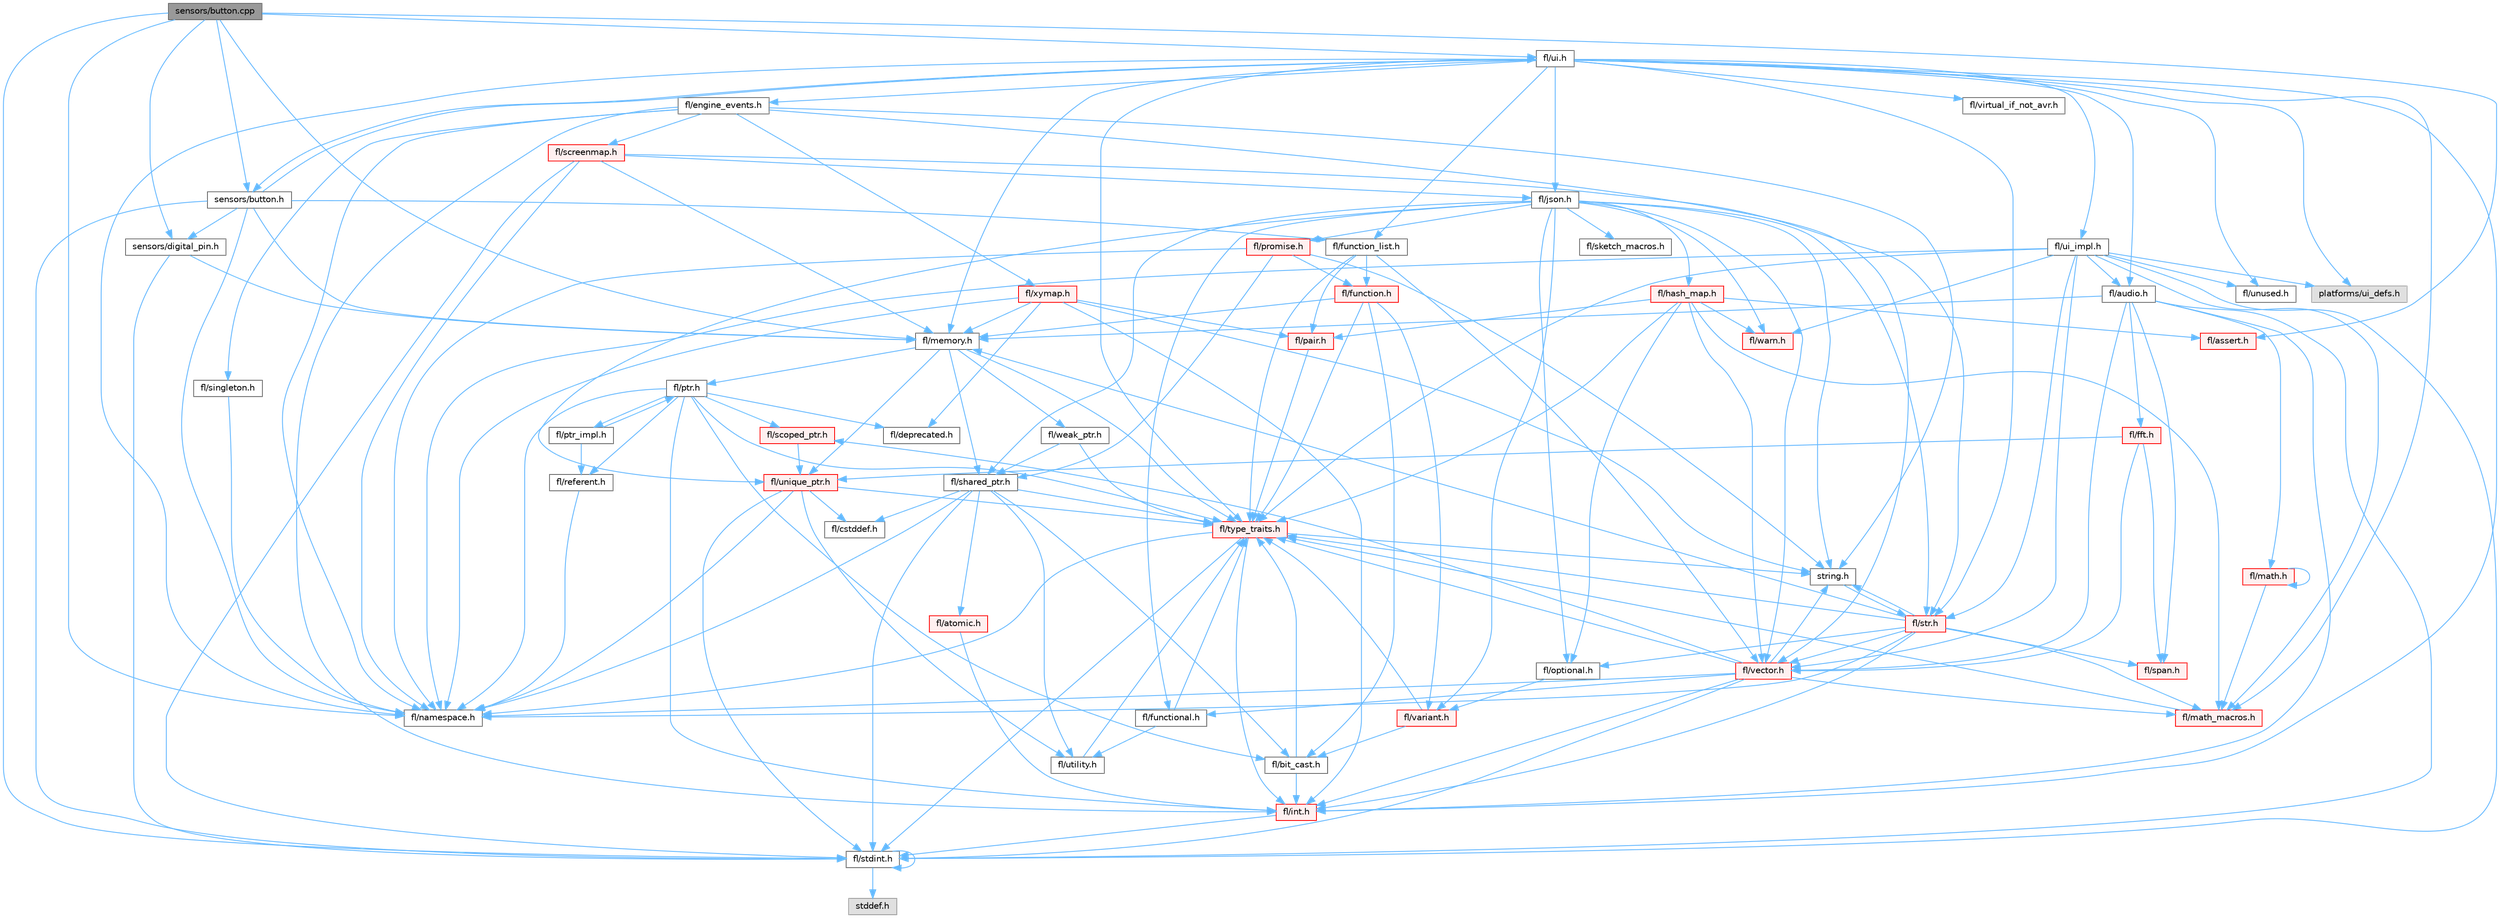 digraph "sensors/button.cpp"
{
 // INTERACTIVE_SVG=YES
 // LATEX_PDF_SIZE
  bgcolor="transparent";
  edge [fontname=Helvetica,fontsize=10,labelfontname=Helvetica,labelfontsize=10];
  node [fontname=Helvetica,fontsize=10,shape=box,height=0.2,width=0.4];
  Node1 [id="Node000001",label="sensors/button.cpp",height=0.2,width=0.4,color="gray40", fillcolor="grey60", style="filled", fontcolor="black",tooltip=" "];
  Node1 -> Node2 [id="edge1_Node000001_Node000002",color="steelblue1",style="solid",tooltip=" "];
  Node2 [id="Node000002",label="fl/stdint.h",height=0.2,width=0.4,color="grey40", fillcolor="white", style="filled",URL="$df/dd8/stdint_8h.html",tooltip=" "];
  Node2 -> Node3 [id="edge2_Node000002_Node000003",color="steelblue1",style="solid",tooltip=" "];
  Node3 [id="Node000003",label="stddef.h",height=0.2,width=0.4,color="grey60", fillcolor="#E0E0E0", style="filled",tooltip=" "];
  Node2 -> Node2 [id="edge3_Node000002_Node000002",color="steelblue1",style="solid",tooltip=" "];
  Node1 -> Node4 [id="edge4_Node000001_Node000004",color="steelblue1",style="solid",tooltip=" "];
  Node4 [id="Node000004",label="fl/memory.h",height=0.2,width=0.4,color="grey40", fillcolor="white", style="filled",URL="$dc/d18/memory_8h.html",tooltip=" "];
  Node4 -> Node5 [id="edge5_Node000004_Node000005",color="steelblue1",style="solid",tooltip=" "];
  Node5 [id="Node000005",label="fl/ptr.h",height=0.2,width=0.4,color="grey40", fillcolor="white", style="filled",URL="$dd/d98/ptr_8h.html",tooltip=" "];
  Node5 -> Node6 [id="edge6_Node000005_Node000006",color="steelblue1",style="solid",tooltip=" "];
  Node6 [id="Node000006",label="fl/namespace.h",height=0.2,width=0.4,color="grey40", fillcolor="white", style="filled",URL="$df/d2a/namespace_8h.html",tooltip="Implements the FastLED namespace macros."];
  Node5 -> Node7 [id="edge7_Node000005_Node000007",color="steelblue1",style="solid",tooltip=" "];
  Node7 [id="Node000007",label="fl/scoped_ptr.h",height=0.2,width=0.4,color="red", fillcolor="#FFF0F0", style="filled",URL="$d0/d44/scoped__ptr_8h.html",tooltip=" "];
  Node7 -> Node8 [id="edge8_Node000007_Node000008",color="steelblue1",style="solid",tooltip=" "];
  Node8 [id="Node000008",label="fl/unique_ptr.h",height=0.2,width=0.4,color="red", fillcolor="#FFF0F0", style="filled",URL="$da/d4b/unique__ptr_8h.html",tooltip=" "];
  Node8 -> Node6 [id="edge9_Node000008_Node000006",color="steelblue1",style="solid",tooltip=" "];
  Node8 -> Node9 [id="edge10_Node000008_Node000009",color="steelblue1",style="solid",tooltip=" "];
  Node9 [id="Node000009",label="fl/type_traits.h",height=0.2,width=0.4,color="red", fillcolor="#FFF0F0", style="filled",URL="$df/d63/type__traits_8h.html",tooltip=" "];
  Node9 -> Node10 [id="edge11_Node000009_Node000010",color="steelblue1",style="solid",tooltip=" "];
  Node10 [id="Node000010",label="string.h",height=0.2,width=0.4,color="grey40", fillcolor="white", style="filled",URL="$da/d66/string_8h.html",tooltip=" "];
  Node10 -> Node11 [id="edge12_Node000010_Node000011",color="steelblue1",style="solid",tooltip=" "];
  Node11 [id="Node000011",label="fl/str.h",height=0.2,width=0.4,color="red", fillcolor="#FFF0F0", style="filled",URL="$d1/d93/str_8h.html",tooltip=" "];
  Node11 -> Node12 [id="edge13_Node000011_Node000012",color="steelblue1",style="solid",tooltip=" "];
  Node12 [id="Node000012",label="fl/int.h",height=0.2,width=0.4,color="red", fillcolor="#FFF0F0", style="filled",URL="$d3/d7e/int_8h.html",tooltip=" "];
  Node12 -> Node2 [id="edge14_Node000012_Node000002",color="steelblue1",style="solid",tooltip=" "];
  Node11 -> Node10 [id="edge15_Node000011_Node000010",color="steelblue1",style="solid",tooltip=" "];
  Node11 -> Node19 [id="edge16_Node000011_Node000019",color="steelblue1",style="solid",tooltip=" "];
  Node19 [id="Node000019",label="fl/math_macros.h",height=0.2,width=0.4,color="red", fillcolor="#FFF0F0", style="filled",URL="$d8/db8/math__macros_8h.html",tooltip=" "];
  Node19 -> Node9 [id="edge17_Node000019_Node000009",color="steelblue1",style="solid",tooltip=" "];
  Node11 -> Node6 [id="edge18_Node000011_Node000006",color="steelblue1",style="solid",tooltip=" "];
  Node11 -> Node4 [id="edge19_Node000011_Node000004",color="steelblue1",style="solid",tooltip=" "];
  Node11 -> Node22 [id="edge20_Node000011_Node000022",color="steelblue1",style="solid",tooltip=" "];
  Node22 [id="Node000022",label="fl/optional.h",height=0.2,width=0.4,color="grey40", fillcolor="white", style="filled",URL="$dc/d62/optional_8h.html",tooltip=" "];
  Node22 -> Node23 [id="edge21_Node000022_Node000023",color="steelblue1",style="solid",tooltip=" "];
  Node23 [id="Node000023",label="fl/variant.h",height=0.2,width=0.4,color="red", fillcolor="#FFF0F0", style="filled",URL="$d6/d10/variant_8h.html",tooltip=" "];
  Node23 -> Node9 [id="edge22_Node000023_Node000009",color="steelblue1",style="solid",tooltip=" "];
  Node23 -> Node25 [id="edge23_Node000023_Node000025",color="steelblue1",style="solid",tooltip=" "];
  Node25 [id="Node000025",label="fl/bit_cast.h",height=0.2,width=0.4,color="grey40", fillcolor="white", style="filled",URL="$df/d72/bit__cast_8h.html",tooltip=" "];
  Node25 -> Node9 [id="edge24_Node000025_Node000009",color="steelblue1",style="solid",tooltip=" "];
  Node25 -> Node12 [id="edge25_Node000025_Node000012",color="steelblue1",style="solid",tooltip=" "];
  Node11 -> Node9 [id="edge26_Node000011_Node000009",color="steelblue1",style="solid",tooltip=" "];
  Node11 -> Node26 [id="edge27_Node000011_Node000026",color="steelblue1",style="solid",tooltip=" "];
  Node26 [id="Node000026",label="fl/vector.h",height=0.2,width=0.4,color="red", fillcolor="#FFF0F0", style="filled",URL="$d6/d68/vector_8h.html",tooltip=" "];
  Node26 -> Node2 [id="edge28_Node000026_Node000002",color="steelblue1",style="solid",tooltip=" "];
  Node26 -> Node12 [id="edge29_Node000026_Node000012",color="steelblue1",style="solid",tooltip=" "];
  Node26 -> Node10 [id="edge30_Node000026_Node000010",color="steelblue1",style="solid",tooltip=" "];
  Node26 -> Node27 [id="edge31_Node000026_Node000027",color="steelblue1",style="solid",tooltip=" "];
  Node27 [id="Node000027",label="fl/functional.h",height=0.2,width=0.4,color="grey40", fillcolor="white", style="filled",URL="$d8/dea/functional_8h.html",tooltip=" "];
  Node27 -> Node9 [id="edge32_Node000027_Node000009",color="steelblue1",style="solid",tooltip=" "];
  Node27 -> Node28 [id="edge33_Node000027_Node000028",color="steelblue1",style="solid",tooltip=" "];
  Node28 [id="Node000028",label="fl/utility.h",height=0.2,width=0.4,color="grey40", fillcolor="white", style="filled",URL="$d5/d47/utility_8h.html",tooltip=" "];
  Node28 -> Node9 [id="edge34_Node000028_Node000009",color="steelblue1",style="solid",tooltip=" "];
  Node26 -> Node19 [id="edge35_Node000026_Node000019",color="steelblue1",style="solid",tooltip=" "];
  Node26 -> Node6 [id="edge36_Node000026_Node000006",color="steelblue1",style="solid",tooltip=" "];
  Node26 -> Node7 [id="edge37_Node000026_Node000007",color="steelblue1",style="solid",tooltip=" "];
  Node26 -> Node9 [id="edge38_Node000026_Node000009",color="steelblue1",style="solid",tooltip=" "];
  Node11 -> Node39 [id="edge39_Node000011_Node000039",color="steelblue1",style="solid",tooltip=" "];
  Node39 [id="Node000039",label="fl/span.h",height=0.2,width=0.4,color="red", fillcolor="#FFF0F0", style="filled",URL="$d4/d7a/span_8h.html",tooltip=" "];
  Node9 -> Node2 [id="edge40_Node000009_Node000002",color="steelblue1",style="solid",tooltip=" "];
  Node9 -> Node6 [id="edge41_Node000009_Node000006",color="steelblue1",style="solid",tooltip=" "];
  Node9 -> Node12 [id="edge42_Node000009_Node000012",color="steelblue1",style="solid",tooltip=" "];
  Node8 -> Node28 [id="edge43_Node000008_Node000028",color="steelblue1",style="solid",tooltip=" "];
  Node8 -> Node2 [id="edge44_Node000008_Node000002",color="steelblue1",style="solid",tooltip=" "];
  Node8 -> Node41 [id="edge45_Node000008_Node000041",color="steelblue1",style="solid",tooltip=" "];
  Node41 [id="Node000041",label="fl/cstddef.h",height=0.2,width=0.4,color="grey40", fillcolor="white", style="filled",URL="$d7/d84/cstddef_8h.html",tooltip=" "];
  Node5 -> Node9 [id="edge46_Node000005_Node000009",color="steelblue1",style="solid",tooltip=" "];
  Node5 -> Node44 [id="edge47_Node000005_Node000044",color="steelblue1",style="solid",tooltip=" "];
  Node44 [id="Node000044",label="fl/referent.h",height=0.2,width=0.4,color="grey40", fillcolor="white", style="filled",URL="$da/d18/referent_8h.html",tooltip=" "];
  Node44 -> Node6 [id="edge48_Node000044_Node000006",color="steelblue1",style="solid",tooltip=" "];
  Node5 -> Node25 [id="edge49_Node000005_Node000025",color="steelblue1",style="solid",tooltip=" "];
  Node5 -> Node12 [id="edge50_Node000005_Node000012",color="steelblue1",style="solid",tooltip=" "];
  Node5 -> Node43 [id="edge51_Node000005_Node000043",color="steelblue1",style="solid",tooltip=" "];
  Node43 [id="Node000043",label="fl/deprecated.h",height=0.2,width=0.4,color="grey40", fillcolor="white", style="filled",URL="$d4/dce/deprecated_8h.html",tooltip=" "];
  Node5 -> Node45 [id="edge52_Node000005_Node000045",color="steelblue1",style="solid",tooltip=" "];
  Node45 [id="Node000045",label="fl/ptr_impl.h",height=0.2,width=0.4,color="grey40", fillcolor="white", style="filled",URL="$d5/d94/ptr__impl_8h.html",tooltip=" "];
  Node45 -> Node5 [id="edge53_Node000045_Node000005",color="steelblue1",style="solid",tooltip=" "];
  Node45 -> Node44 [id="edge54_Node000045_Node000044",color="steelblue1",style="solid",tooltip=" "];
  Node4 -> Node46 [id="edge55_Node000004_Node000046",color="steelblue1",style="solid",tooltip=" "];
  Node46 [id="Node000046",label="fl/shared_ptr.h",height=0.2,width=0.4,color="grey40", fillcolor="white", style="filled",URL="$df/d6a/shared__ptr_8h.html",tooltip=" "];
  Node46 -> Node6 [id="edge56_Node000046_Node000006",color="steelblue1",style="solid",tooltip=" "];
  Node46 -> Node9 [id="edge57_Node000046_Node000009",color="steelblue1",style="solid",tooltip=" "];
  Node46 -> Node28 [id="edge58_Node000046_Node000028",color="steelblue1",style="solid",tooltip=" "];
  Node46 -> Node2 [id="edge59_Node000046_Node000002",color="steelblue1",style="solid",tooltip=" "];
  Node46 -> Node41 [id="edge60_Node000046_Node000041",color="steelblue1",style="solid",tooltip=" "];
  Node46 -> Node25 [id="edge61_Node000046_Node000025",color="steelblue1",style="solid",tooltip=" "];
  Node46 -> Node47 [id="edge62_Node000046_Node000047",color="steelblue1",style="solid",tooltip=" "];
  Node47 [id="Node000047",label="fl/atomic.h",height=0.2,width=0.4,color="red", fillcolor="#FFF0F0", style="filled",URL="$dd/d02/atomic_8h.html",tooltip=" "];
  Node47 -> Node12 [id="edge63_Node000047_Node000012",color="steelblue1",style="solid",tooltip=" "];
  Node4 -> Node49 [id="edge64_Node000004_Node000049",color="steelblue1",style="solid",tooltip=" "];
  Node49 [id="Node000049",label="fl/weak_ptr.h",height=0.2,width=0.4,color="grey40", fillcolor="white", style="filled",URL="$dc/db4/weak__ptr_8h.html",tooltip=" "];
  Node49 -> Node46 [id="edge65_Node000049_Node000046",color="steelblue1",style="solid",tooltip=" "];
  Node49 -> Node9 [id="edge66_Node000049_Node000009",color="steelblue1",style="solid",tooltip=" "];
  Node4 -> Node8 [id="edge67_Node000004_Node000008",color="steelblue1",style="solid",tooltip=" "];
  Node4 -> Node9 [id="edge68_Node000004_Node000009",color="steelblue1",style="solid",tooltip=" "];
  Node1 -> Node50 [id="edge69_Node000001_Node000050",color="steelblue1",style="solid",tooltip=" "];
  Node50 [id="Node000050",label="fl/ui.h",height=0.2,width=0.4,color="grey40", fillcolor="white", style="filled",URL="$d9/d3b/ui_8h.html",tooltip=" "];
  Node50 -> Node6 [id="edge70_Node000050_Node000006",color="steelblue1",style="solid",tooltip=" "];
  Node50 -> Node4 [id="edge71_Node000050_Node000004",color="steelblue1",style="solid",tooltip=" "];
  Node50 -> Node51 [id="edge72_Node000050_Node000051",color="steelblue1",style="solid",tooltip=" "];
  Node51 [id="Node000051",label="fl/json.h",height=0.2,width=0.4,color="grey40", fillcolor="white", style="filled",URL="$d7/d91/fl_2json_8h.html",tooltip="FastLED's Elegant JSON Library: fl::Json"];
  Node51 -> Node10 [id="edge73_Node000051_Node000010",color="steelblue1",style="solid",tooltip=" "];
  Node51 -> Node26 [id="edge74_Node000051_Node000026",color="steelblue1",style="solid",tooltip=" "];
  Node51 -> Node52 [id="edge75_Node000051_Node000052",color="steelblue1",style="solid",tooltip=" "];
  Node52 [id="Node000052",label="fl/hash_map.h",height=0.2,width=0.4,color="red", fillcolor="#FFF0F0", style="filled",URL="$d6/d13/hash__map_8h.html",tooltip=" "];
  Node52 -> Node53 [id="edge76_Node000052_Node000053",color="steelblue1",style="solid",tooltip=" "];
  Node53 [id="Node000053",label="fl/assert.h",height=0.2,width=0.4,color="red", fillcolor="#FFF0F0", style="filled",URL="$dc/da7/assert_8h.html",tooltip=" "];
  Node52 -> Node22 [id="edge77_Node000052_Node000022",color="steelblue1",style="solid",tooltip=" "];
  Node52 -> Node56 [id="edge78_Node000052_Node000056",color="steelblue1",style="solid",tooltip=" "];
  Node56 [id="Node000056",label="fl/pair.h",height=0.2,width=0.4,color="red", fillcolor="#FFF0F0", style="filled",URL="$d3/d41/pair_8h.html",tooltip=" "];
  Node56 -> Node9 [id="edge79_Node000056_Node000009",color="steelblue1",style="solid",tooltip=" "];
  Node52 -> Node9 [id="edge80_Node000052_Node000009",color="steelblue1",style="solid",tooltip=" "];
  Node52 -> Node26 [id="edge81_Node000052_Node000026",color="steelblue1",style="solid",tooltip=" "];
  Node52 -> Node57 [id="edge82_Node000052_Node000057",color="steelblue1",style="solid",tooltip=" "];
  Node57 [id="Node000057",label="fl/warn.h",height=0.2,width=0.4,color="red", fillcolor="#FFF0F0", style="filled",URL="$de/d77/warn_8h.html",tooltip=" "];
  Node52 -> Node19 [id="edge83_Node000052_Node000019",color="steelblue1",style="solid",tooltip=" "];
  Node51 -> Node23 [id="edge84_Node000051_Node000023",color="steelblue1",style="solid",tooltip=" "];
  Node51 -> Node22 [id="edge85_Node000051_Node000022",color="steelblue1",style="solid",tooltip=" "];
  Node51 -> Node8 [id="edge86_Node000051_Node000008",color="steelblue1",style="solid",tooltip=" "];
  Node51 -> Node46 [id="edge87_Node000051_Node000046",color="steelblue1",style="solid",tooltip=" "];
  Node51 -> Node27 [id="edge88_Node000051_Node000027",color="steelblue1",style="solid",tooltip=" "];
  Node51 -> Node11 [id="edge89_Node000051_Node000011",color="steelblue1",style="solid",tooltip=" "];
  Node51 -> Node69 [id="edge90_Node000051_Node000069",color="steelblue1",style="solid",tooltip=" "];
  Node69 [id="Node000069",label="fl/promise.h",height=0.2,width=0.4,color="red", fillcolor="#FFF0F0", style="filled",URL="$d6/d17/promise_8h.html",tooltip="Promise-based fluent API for FastLED - standalone async primitives."];
  Node69 -> Node6 [id="edge91_Node000069_Node000006",color="steelblue1",style="solid",tooltip=" "];
  Node69 -> Node70 [id="edge92_Node000069_Node000070",color="steelblue1",style="solid",tooltip=" "];
  Node70 [id="Node000070",label="fl/function.h",height=0.2,width=0.4,color="red", fillcolor="#FFF0F0", style="filled",URL="$dd/d67/function_8h.html",tooltip=" "];
  Node70 -> Node4 [id="edge93_Node000070_Node000004",color="steelblue1",style="solid",tooltip=" "];
  Node70 -> Node9 [id="edge94_Node000070_Node000009",color="steelblue1",style="solid",tooltip=" "];
  Node70 -> Node23 [id="edge95_Node000070_Node000023",color="steelblue1",style="solid",tooltip=" "];
  Node70 -> Node25 [id="edge96_Node000070_Node000025",color="steelblue1",style="solid",tooltip=" "];
  Node69 -> Node10 [id="edge97_Node000069_Node000010",color="steelblue1",style="solid",tooltip=" "];
  Node69 -> Node46 [id="edge98_Node000069_Node000046",color="steelblue1",style="solid",tooltip=" "];
  Node51 -> Node57 [id="edge99_Node000051_Node000057",color="steelblue1",style="solid",tooltip=" "];
  Node51 -> Node68 [id="edge100_Node000051_Node000068",color="steelblue1",style="solid",tooltip=" "];
  Node68 [id="Node000068",label="fl/sketch_macros.h",height=0.2,width=0.4,color="grey40", fillcolor="white", style="filled",URL="$d1/dbc/sketch__macros_8h.html",tooltip=" "];
  Node50 -> Node11 [id="edge101_Node000050_Node000011",color="steelblue1",style="solid",tooltip=" "];
  Node50 -> Node12 [id="edge102_Node000050_Node000012",color="steelblue1",style="solid",tooltip=" "];
  Node50 -> Node71 [id="edge103_Node000050_Node000071",color="steelblue1",style="solid",tooltip=" "];
  Node71 [id="Node000071",label="fl/audio.h",height=0.2,width=0.4,color="grey40", fillcolor="white", style="filled",URL="$da/d09/audio_8h.html",tooltip=" "];
  Node71 -> Node72 [id="edge104_Node000071_Node000072",color="steelblue1",style="solid",tooltip=" "];
  Node72 [id="Node000072",label="fl/fft.h",height=0.2,width=0.4,color="red", fillcolor="#FFF0F0", style="filled",URL="$d7/d76/fft_8h.html",tooltip=" "];
  Node72 -> Node8 [id="edge105_Node000072_Node000008",color="steelblue1",style="solid",tooltip=" "];
  Node72 -> Node39 [id="edge106_Node000072_Node000039",color="steelblue1",style="solid",tooltip=" "];
  Node72 -> Node26 [id="edge107_Node000072_Node000026",color="steelblue1",style="solid",tooltip=" "];
  Node71 -> Node15 [id="edge108_Node000071_Node000015",color="steelblue1",style="solid",tooltip=" "];
  Node15 [id="Node000015",label="fl/math.h",height=0.2,width=0.4,color="red", fillcolor="#FFF0F0", style="filled",URL="$df/db1/math_8h.html",tooltip=" "];
  Node15 -> Node15 [id="edge109_Node000015_Node000015",color="steelblue1",style="solid",tooltip=" "];
  Node15 -> Node19 [id="edge110_Node000015_Node000019",color="steelblue1",style="solid",tooltip=" "];
  Node71 -> Node4 [id="edge111_Node000071_Node000004",color="steelblue1",style="solid",tooltip=" "];
  Node71 -> Node39 [id="edge112_Node000071_Node000039",color="steelblue1",style="solid",tooltip=" "];
  Node71 -> Node26 [id="edge113_Node000071_Node000026",color="steelblue1",style="solid",tooltip=" "];
  Node71 -> Node12 [id="edge114_Node000071_Node000012",color="steelblue1",style="solid",tooltip=" "];
  Node71 -> Node2 [id="edge115_Node000071_Node000002",color="steelblue1",style="solid",tooltip=" "];
  Node50 -> Node73 [id="edge116_Node000050_Node000073",color="steelblue1",style="solid",tooltip=" "];
  Node73 [id="Node000073",label="fl/engine_events.h",height=0.2,width=0.4,color="grey40", fillcolor="white", style="filled",URL="$db/dc0/engine__events_8h.html",tooltip=" "];
  Node73 -> Node6 [id="edge117_Node000073_Node000006",color="steelblue1",style="solid",tooltip=" "];
  Node73 -> Node74 [id="edge118_Node000073_Node000074",color="steelblue1",style="solid",tooltip=" "];
  Node74 [id="Node000074",label="fl/screenmap.h",height=0.2,width=0.4,color="red", fillcolor="#FFF0F0", style="filled",URL="$d7/d97/screenmap_8h.html",tooltip=" "];
  Node74 -> Node2 [id="edge119_Node000074_Node000002",color="steelblue1",style="solid",tooltip=" "];
  Node74 -> Node4 [id="edge120_Node000074_Node000004",color="steelblue1",style="solid",tooltip=" "];
  Node74 -> Node6 [id="edge121_Node000074_Node000006",color="steelblue1",style="solid",tooltip=" "];
  Node74 -> Node11 [id="edge122_Node000074_Node000011",color="steelblue1",style="solid",tooltip=" "];
  Node74 -> Node51 [id="edge123_Node000074_Node000051",color="steelblue1",style="solid",tooltip=" "];
  Node73 -> Node83 [id="edge124_Node000073_Node000083",color="steelblue1",style="solid",tooltip=" "];
  Node83 [id="Node000083",label="fl/singleton.h",height=0.2,width=0.4,color="grey40", fillcolor="white", style="filled",URL="$d4/d0b/singleton_8h.html",tooltip=" "];
  Node83 -> Node6 [id="edge125_Node000083_Node000006",color="steelblue1",style="solid",tooltip=" "];
  Node73 -> Node26 [id="edge126_Node000073_Node000026",color="steelblue1",style="solid",tooltip=" "];
  Node73 -> Node84 [id="edge127_Node000073_Node000084",color="steelblue1",style="solid",tooltip=" "];
  Node84 [id="Node000084",label="fl/xymap.h",height=0.2,width=0.4,color="red", fillcolor="#FFF0F0", style="filled",URL="$da/d61/xymap_8h.html",tooltip=" "];
  Node84 -> Node12 [id="edge128_Node000084_Node000012",color="steelblue1",style="solid",tooltip=" "];
  Node84 -> Node6 [id="edge129_Node000084_Node000006",color="steelblue1",style="solid",tooltip=" "];
  Node84 -> Node56 [id="edge130_Node000084_Node000056",color="steelblue1",style="solid",tooltip=" "];
  Node84 -> Node10 [id="edge131_Node000084_Node000010",color="steelblue1",style="solid",tooltip=" "];
  Node84 -> Node4 [id="edge132_Node000084_Node000004",color="steelblue1",style="solid",tooltip=" "];
  Node84 -> Node43 [id="edge133_Node000084_Node000043",color="steelblue1",style="solid",tooltip=" "];
  Node73 -> Node10 [id="edge134_Node000073_Node000010",color="steelblue1",style="solid",tooltip=" "];
  Node73 -> Node12 [id="edge135_Node000073_Node000012",color="steelblue1",style="solid",tooltip=" "];
  Node50 -> Node86 [id="edge136_Node000050_Node000086",color="steelblue1",style="solid",tooltip=" "];
  Node86 [id="Node000086",label="fl/function_list.h",height=0.2,width=0.4,color="grey40", fillcolor="white", style="filled",URL="$d0/d64/function__list_8h.html",tooltip=" "];
  Node86 -> Node70 [id="edge137_Node000086_Node000070",color="steelblue1",style="solid",tooltip=" "];
  Node86 -> Node56 [id="edge138_Node000086_Node000056",color="steelblue1",style="solid",tooltip=" "];
  Node86 -> Node26 [id="edge139_Node000086_Node000026",color="steelblue1",style="solid",tooltip=" "];
  Node86 -> Node9 [id="edge140_Node000086_Node000009",color="steelblue1",style="solid",tooltip=" "];
  Node50 -> Node19 [id="edge141_Node000050_Node000019",color="steelblue1",style="solid",tooltip=" "];
  Node50 -> Node9 [id="edge142_Node000050_Node000009",color="steelblue1",style="solid",tooltip=" "];
  Node50 -> Node87 [id="edge143_Node000050_Node000087",color="steelblue1",style="solid",tooltip=" "];
  Node87 [id="Node000087",label="fl/ui_impl.h",height=0.2,width=0.4,color="grey40", fillcolor="white", style="filled",URL="$d6/dc0/ui__impl_8h.html",tooltip=" "];
  Node87 -> Node2 [id="edge144_Node000087_Node000002",color="steelblue1",style="solid",tooltip=" "];
  Node87 -> Node71 [id="edge145_Node000087_Node000071",color="steelblue1",style="solid",tooltip=" "];
  Node87 -> Node19 [id="edge146_Node000087_Node000019",color="steelblue1",style="solid",tooltip=" "];
  Node87 -> Node6 [id="edge147_Node000087_Node000006",color="steelblue1",style="solid",tooltip=" "];
  Node87 -> Node11 [id="edge148_Node000087_Node000011",color="steelblue1",style="solid",tooltip=" "];
  Node87 -> Node9 [id="edge149_Node000087_Node000009",color="steelblue1",style="solid",tooltip=" "];
  Node87 -> Node35 [id="edge150_Node000087_Node000035",color="steelblue1",style="solid",tooltip=" "];
  Node35 [id="Node000035",label="fl/unused.h",height=0.2,width=0.4,color="grey40", fillcolor="white", style="filled",URL="$d8/d4b/unused_8h.html",tooltip=" "];
  Node87 -> Node26 [id="edge151_Node000087_Node000026",color="steelblue1",style="solid",tooltip=" "];
  Node87 -> Node57 [id="edge152_Node000087_Node000057",color="steelblue1",style="solid",tooltip=" "];
  Node87 -> Node88 [id="edge153_Node000087_Node000088",color="steelblue1",style="solid",tooltip=" "];
  Node88 [id="Node000088",label="platforms/ui_defs.h",height=0.2,width=0.4,color="grey60", fillcolor="#E0E0E0", style="filled",tooltip=" "];
  Node50 -> Node35 [id="edge154_Node000050_Node000035",color="steelblue1",style="solid",tooltip=" "];
  Node50 -> Node88 [id="edge155_Node000050_Node000088",color="steelblue1",style="solid",tooltip=" "];
  Node50 -> Node89 [id="edge156_Node000050_Node000089",color="steelblue1",style="solid",tooltip=" "];
  Node89 [id="Node000089",label="sensors/button.h",height=0.2,width=0.4,color="grey40", fillcolor="white", style="filled",URL="$d7/d0e/button_8h.html",tooltip=" "];
  Node89 -> Node2 [id="edge157_Node000089_Node000002",color="steelblue1",style="solid",tooltip=" "];
  Node89 -> Node86 [id="edge158_Node000089_Node000086",color="steelblue1",style="solid",tooltip=" "];
  Node89 -> Node6 [id="edge159_Node000089_Node000006",color="steelblue1",style="solid",tooltip=" "];
  Node89 -> Node4 [id="edge160_Node000089_Node000004",color="steelblue1",style="solid",tooltip=" "];
  Node89 -> Node50 [id="edge161_Node000089_Node000050",color="steelblue1",style="solid",tooltip=" "];
  Node89 -> Node90 [id="edge162_Node000089_Node000090",color="steelblue1",style="solid",tooltip=" "];
  Node90 [id="Node000090",label="sensors/digital_pin.h",height=0.2,width=0.4,color="grey40", fillcolor="white", style="filled",URL="$dd/d83/digital__pin_8h.html",tooltip=" "];
  Node90 -> Node2 [id="edge163_Node000090_Node000002",color="steelblue1",style="solid",tooltip=" "];
  Node90 -> Node4 [id="edge164_Node000090_Node000004",color="steelblue1",style="solid",tooltip=" "];
  Node50 -> Node91 [id="edge165_Node000050_Node000091",color="steelblue1",style="solid",tooltip=" "];
  Node91 [id="Node000091",label="fl/virtual_if_not_avr.h",height=0.2,width=0.4,color="grey40", fillcolor="white", style="filled",URL="$da/ddb/virtual__if__not__avr_8h.html",tooltip=" "];
  Node1 -> Node53 [id="edge166_Node000001_Node000053",color="steelblue1",style="solid",tooltip=" "];
  Node1 -> Node6 [id="edge167_Node000001_Node000006",color="steelblue1",style="solid",tooltip=" "];
  Node1 -> Node89 [id="edge168_Node000001_Node000089",color="steelblue1",style="solid",tooltip=" "];
  Node1 -> Node90 [id="edge169_Node000001_Node000090",color="steelblue1",style="solid",tooltip=" "];
}
